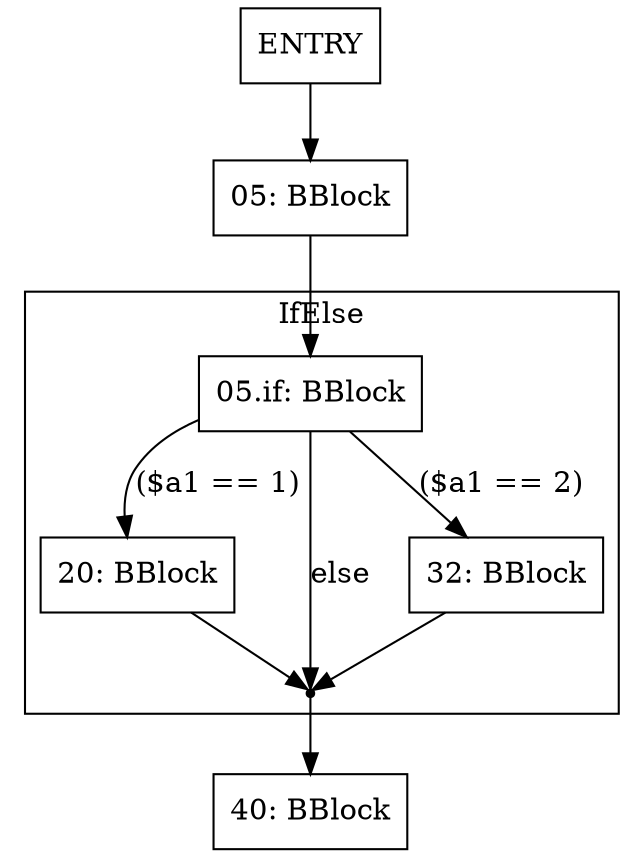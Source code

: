 digraph G {
node [shape=box]
"ENTRY" -> "05"
"05" [label="05: BBlock"]
subgraph "cluster_0_05.if" {
  label=IfElse
  "05.if" [label="05.if: BBlock"]
  "20" [label="20: BBlock"]
  "05.if" -> "20" [label="($a1 == 1)"]
  "20" -> "landing_0_05.if"
  "32" [label="32: BBlock"]
  "05.if" -> "32" [label="($a1 == 2)"]
  "32" -> "landing_0_05.if"
  "05.if" -> "landing_0_05.if" [label="else"]
  "landing_0_05.if" [shape=point label=""]
}
"40" [label="40: BBlock"]
"05" -> "05.if"
"landing_0_05.if" -> "40"
}
